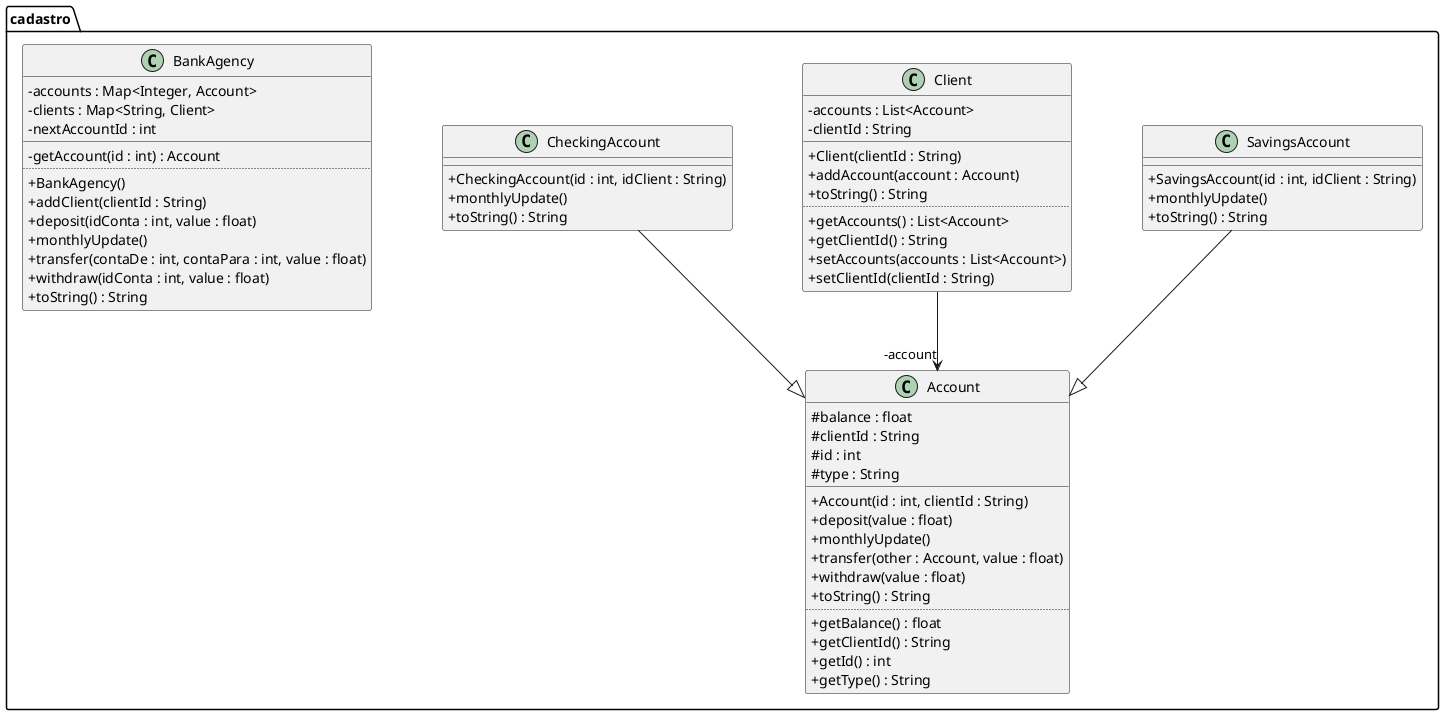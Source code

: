 @startuml diagrama
'!theme resume-light
skinparam classAttributeIconSize 0
'hide empty methods
'hide empty attributes
skinparam nodesep 70
skinparam ranksep 60
package cadastro {
class SavingsAccount {
    + SavingsAccount(id : int, idClient : String)
    + monthlyUpdate()
    + toString() : String
}
class Client {
    - accounts : List<Account>
    - clientId : String
    __
    + Client(clientId : String)
    + addAccount(account : Account)
    + toString() : String 
    ..
    + getAccounts() : List<Account>
    + getClientId() : String 
    + setAccounts(accounts : List<Account>)
    + setClientId(clientId : String)
}
class CheckingAccount {
    + CheckingAccount(id : int, idClient : String)
    + monthlyUpdate()
    + toString() : String 
}
class Account {
    # balance : float
    # clientId : String 
    # id : int 
    # type : String
    __
    + Account(id : int, clientId : String)
    + deposit(value : float)
    + monthlyUpdate()
    + transfer(other : Account, value : float)
    + withdraw(value : float)
    + toString() : String 
    ..
    + getBalance() : float 
    + getClientId() : String
    + getId() : int 
    + getType() : String 
}
class BankAgency {
    - accounts : Map<Integer, Account>
    - clients : Map<String, Client>
    - nextAccountId : int
    __
    - getAccount(id : int) : Account
    ..
    + BankAgency()
    + addClient(clientId : String)
    + deposit(idConta : int, value : float)
    + monthlyUpdate()
    + transfer(contaDe : int, contaPara : int, value : float)
    + withdraw(idConta : int, value : float)
    + toString() : String
}
SavingsAccount --|> Account
Client --> "-account" Account 
CheckingAccount --|> Account  
}
@enduml